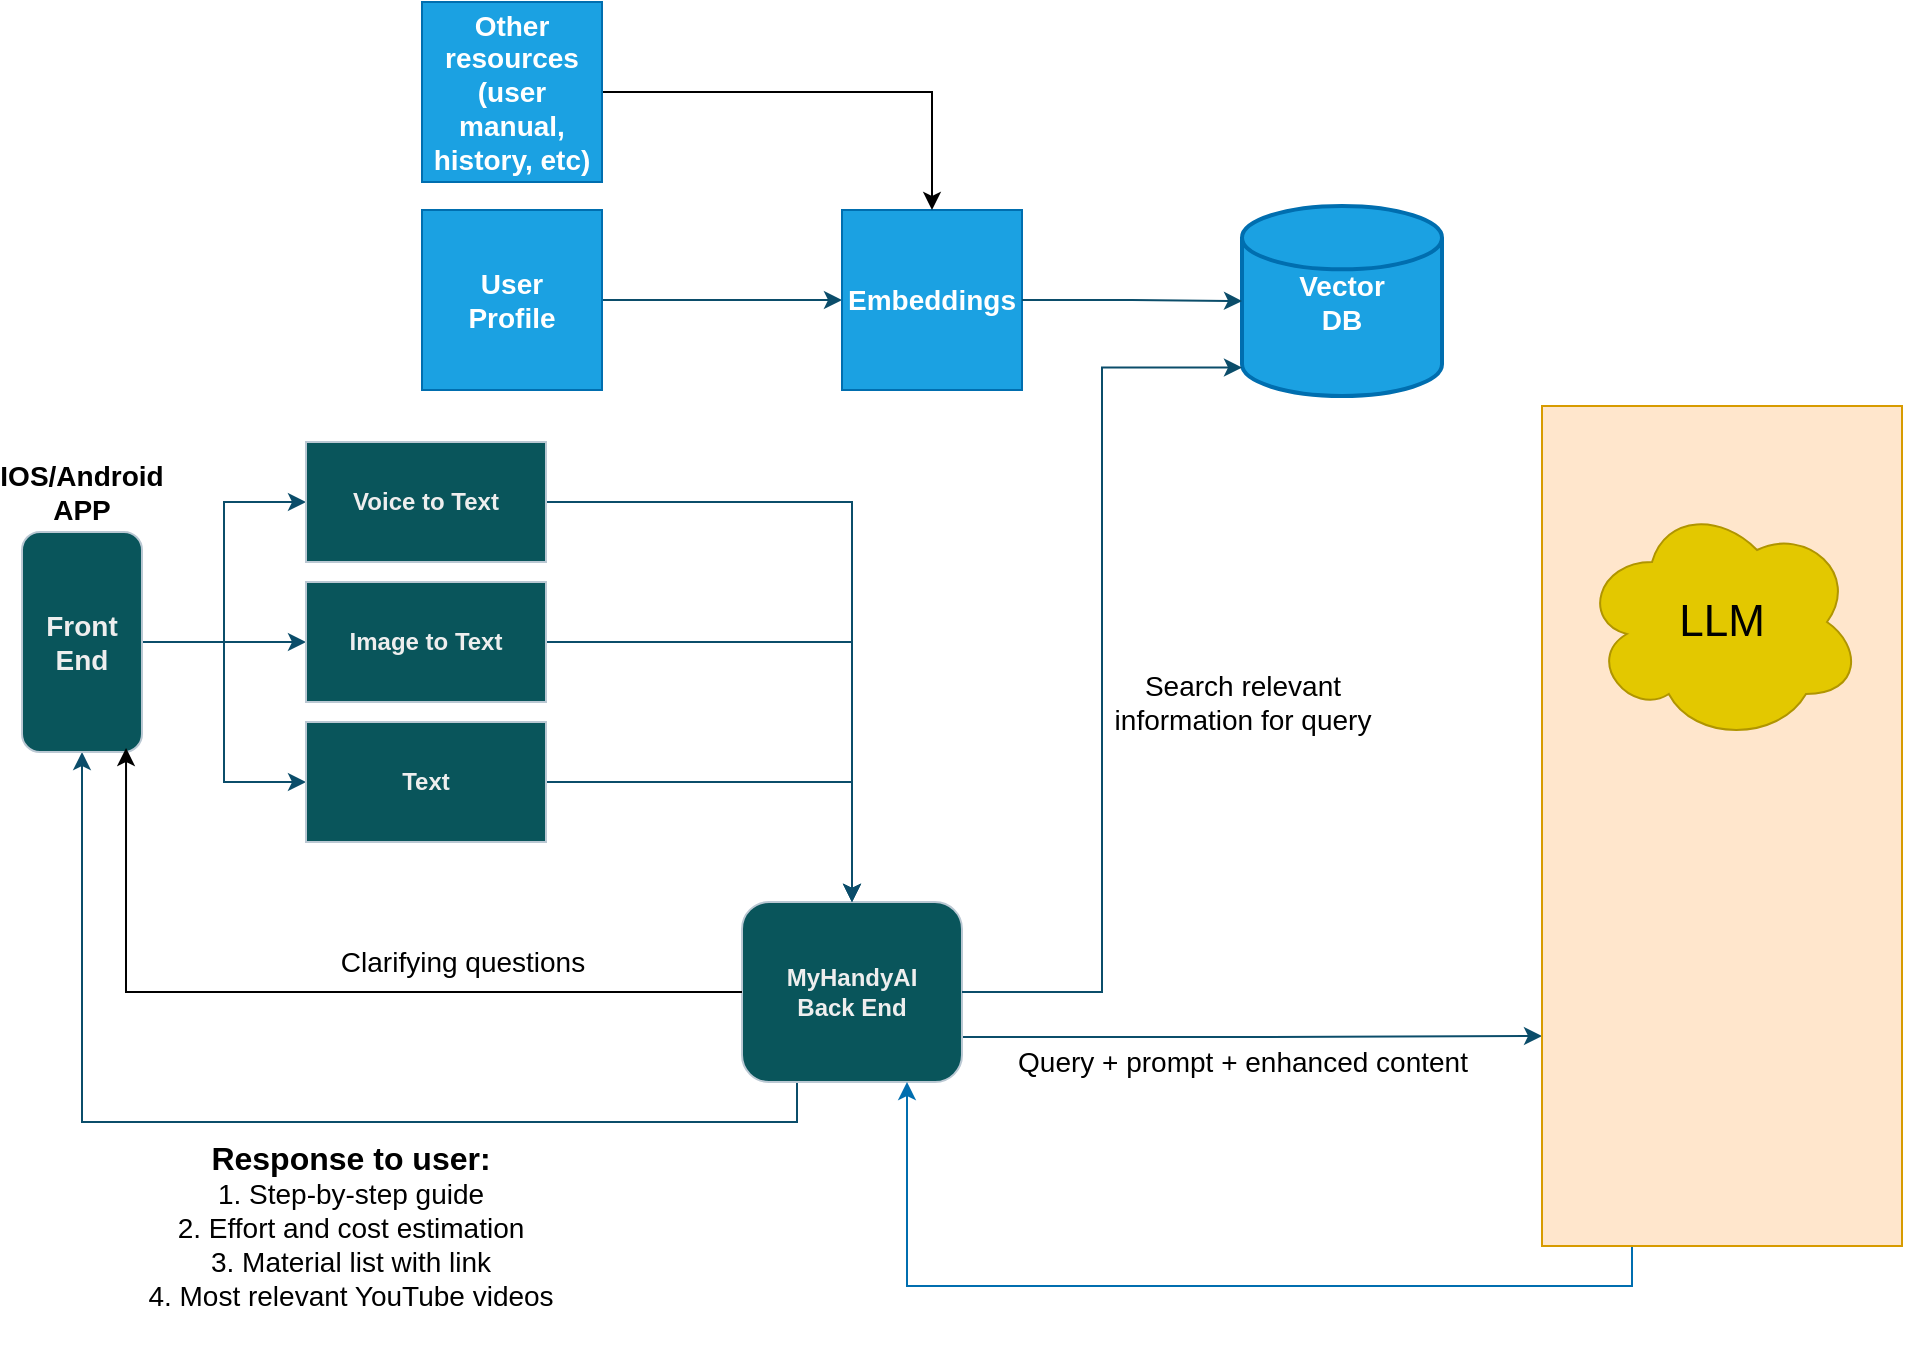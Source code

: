 <mxfile version="28.0.4">
  <diagram name="Page-1" id="7xGWwbfiB-50HM4EOYT1">
    <mxGraphModel dx="1295" dy="807" grid="1" gridSize="10" guides="1" tooltips="1" connect="1" arrows="1" fold="1" page="1" pageScale="1" pageWidth="850" pageHeight="1100" math="0" shadow="0">
      <root>
        <mxCell id="0" />
        <mxCell id="1" parent="0" />
        <mxCell id="l0vZrEmQBNvkwNr1SKJS-38" style="edgeStyle=orthogonalEdgeStyle;rounded=0;orthogonalLoop=1;jettySize=auto;html=1;exitX=1;exitY=0.75;exitDx=0;exitDy=0;entryX=0;entryY=0.75;entryDx=0;entryDy=0;strokeColor=#0B4D6A;" parent="1" source="l0vZrEmQBNvkwNr1SKJS-17" target="l0vZrEmQBNvkwNr1SKJS-35" edge="1">
          <mxGeometry relative="1" as="geometry" />
        </mxCell>
        <mxCell id="l0vZrEmQBNvkwNr1SKJS-39" style="edgeStyle=orthogonalEdgeStyle;rounded=0;orthogonalLoop=1;jettySize=auto;html=1;exitX=0.25;exitY=1;exitDx=0;exitDy=0;strokeColor=#0B4D6A;entryX=0.5;entryY=1;entryDx=0;entryDy=0;" parent="1" source="l0vZrEmQBNvkwNr1SKJS-17" target="l0vZrEmQBNvkwNr1SKJS-51" edge="1">
          <mxGeometry relative="1" as="geometry" />
        </mxCell>
        <mxCell id="l0vZrEmQBNvkwNr1SKJS-44" value="&lt;span style=&quot;color: rgb(0, 0, 0);&quot;&gt;&lt;font style=&quot;font-size: 16px;&quot;&gt;&lt;b&gt;Response to user:&lt;/b&gt;&lt;/font&gt;&lt;/span&gt;&lt;div&gt;&lt;font color=&quot;#000000&quot;&gt;&lt;span style=&quot;caret-color: rgb(0, 0, 0); font-size: 14px;&quot;&gt;1. Step-by-step guide&lt;/span&gt;&lt;/font&gt;&lt;/div&gt;&lt;div&gt;&lt;font color=&quot;#000000&quot;&gt;&lt;span style=&quot;caret-color: rgb(0, 0, 0); font-size: 14px;&quot;&gt;2. Effort and cost estimation&lt;/span&gt;&lt;/font&gt;&lt;/div&gt;&lt;div&gt;&lt;font color=&quot;#000000&quot;&gt;&lt;span style=&quot;caret-color: rgb(0, 0, 0); font-size: 14px;&quot;&gt;3. Material list with link&lt;/span&gt;&lt;/font&gt;&lt;/div&gt;&lt;div&gt;&lt;font color=&quot;#000000&quot;&gt;&lt;span style=&quot;caret-color: rgb(0, 0, 0); font-size: 14px;&quot;&gt;4. Most relevant YouTube videos&lt;/span&gt;&lt;/font&gt;&lt;/div&gt;&lt;div&gt;&lt;font color=&quot;#000000&quot;&gt;&lt;span style=&quot;caret-color: rgb(0, 0, 0); font-size: 14px;&quot;&gt;&lt;br&gt;&lt;/span&gt;&lt;/font&gt;&lt;/div&gt;" style="edgeLabel;html=1;align=center;verticalAlign=middle;resizable=0;points=[];strokeColor=#BAC8D3;fontColor=#EEEEEE;fillColor=#09555B;" parent="l0vZrEmQBNvkwNr1SKJS-39" vertex="1" connectable="0">
          <mxGeometry x="-0.035" y="-3" relative="1" as="geometry">
            <mxPoint x="28" y="63" as="offset" />
          </mxGeometry>
        </mxCell>
        <mxCell id="l0vZrEmQBNvkwNr1SKJS-17" value="MyHandyAI&lt;div&gt;Back End&lt;/div&gt;" style="rounded=1;whiteSpace=wrap;html=1;strokeColor=#BAC8D3;fontColor=#EEEEEE;fillColor=#09555B;fontStyle=1" parent="1" vertex="1">
          <mxGeometry x="410" y="660" width="110" height="90" as="geometry" />
        </mxCell>
        <mxCell id="l0vZrEmQBNvkwNr1SKJS-40" style="edgeStyle=orthogonalEdgeStyle;rounded=0;orthogonalLoop=1;jettySize=auto;html=1;exitX=1;exitY=0.5;exitDx=0;exitDy=0;entryX=0;entryY=0.5;entryDx=0;entryDy=0;strokeColor=#0B4D6A;" parent="1" source="l0vZrEmQBNvkwNr1SKJS-51" target="l0vZrEmQBNvkwNr1SKJS-23" edge="1">
          <mxGeometry relative="1" as="geometry">
            <mxPoint x="76" y="559" as="sourcePoint" />
          </mxGeometry>
        </mxCell>
        <mxCell id="l0vZrEmQBNvkwNr1SKJS-41" style="edgeStyle=orthogonalEdgeStyle;rounded=0;orthogonalLoop=1;jettySize=auto;html=1;exitX=1;exitY=0.5;exitDx=0;exitDy=0;entryX=0;entryY=0.5;entryDx=0;entryDy=0;strokeColor=#0B4D6A;" parent="1" source="l0vZrEmQBNvkwNr1SKJS-51" target="l0vZrEmQBNvkwNr1SKJS-24" edge="1">
          <mxGeometry relative="1" as="geometry">
            <mxPoint x="76" y="559" as="sourcePoint" />
          </mxGeometry>
        </mxCell>
        <mxCell id="l0vZrEmQBNvkwNr1SKJS-43" style="edgeStyle=orthogonalEdgeStyle;rounded=0;orthogonalLoop=1;jettySize=auto;html=1;exitX=1;exitY=0.5;exitDx=0;exitDy=0;entryX=0;entryY=0.5;entryDx=0;entryDy=0;strokeColor=#0B4D6A;" parent="1" source="l0vZrEmQBNvkwNr1SKJS-51" target="l0vZrEmQBNvkwNr1SKJS-42" edge="1">
          <mxGeometry relative="1" as="geometry">
            <mxPoint x="76" y="559" as="sourcePoint" />
          </mxGeometry>
        </mxCell>
        <mxCell id="l0vZrEmQBNvkwNr1SKJS-22" value="&lt;span style=&quot;color: rgb(0, 0, 0);&quot;&gt;&lt;font style=&quot;font-size: 14px;&quot;&gt;IOS/Android APP&lt;/font&gt;&lt;/span&gt;" style="text;html=1;align=center;verticalAlign=middle;whiteSpace=wrap;rounded=0;fontColor=#EEEEEE;fontStyle=1" parent="1" vertex="1">
          <mxGeometry x="50" y="440" width="60" height="30" as="geometry" />
        </mxCell>
        <mxCell id="l0vZrEmQBNvkwNr1SKJS-45" style="edgeStyle=orthogonalEdgeStyle;rounded=0;orthogonalLoop=1;jettySize=auto;html=1;exitX=1;exitY=0.5;exitDx=0;exitDy=0;entryX=0.5;entryY=0;entryDx=0;entryDy=0;strokeColor=#0B4D6A;" parent="1" source="l0vZrEmQBNvkwNr1SKJS-23" target="l0vZrEmQBNvkwNr1SKJS-17" edge="1">
          <mxGeometry relative="1" as="geometry" />
        </mxCell>
        <mxCell id="l0vZrEmQBNvkwNr1SKJS-23" value="Voice to Text" style="rounded=0;whiteSpace=wrap;html=1;strokeColor=#BAC8D3;fontColor=#EEEEEE;fillColor=#09555B;fontStyle=1" parent="1" vertex="1">
          <mxGeometry x="192" y="430" width="120" height="60" as="geometry" />
        </mxCell>
        <mxCell id="l0vZrEmQBNvkwNr1SKJS-48" style="edgeStyle=orthogonalEdgeStyle;rounded=0;orthogonalLoop=1;jettySize=auto;html=1;exitX=1;exitY=0.5;exitDx=0;exitDy=0;strokeColor=#0B4D6A;entryX=0.5;entryY=0;entryDx=0;entryDy=0;" parent="1" source="l0vZrEmQBNvkwNr1SKJS-24" target="l0vZrEmQBNvkwNr1SKJS-17" edge="1">
          <mxGeometry relative="1" as="geometry">
            <mxPoint x="490" y="620" as="targetPoint" />
          </mxGeometry>
        </mxCell>
        <mxCell id="l0vZrEmQBNvkwNr1SKJS-24" value="Image to Text" style="rounded=0;whiteSpace=wrap;html=1;strokeColor=#BAC8D3;fontColor=#EEEEEE;fillColor=#09555B;fontStyle=1" parent="1" vertex="1">
          <mxGeometry x="192" y="500" width="120" height="60" as="geometry" />
        </mxCell>
        <mxCell id="l0vZrEmQBNvkwNr1SKJS-25" value="Vector&lt;div&gt;DB&lt;/div&gt;" style="strokeWidth=2;html=1;shape=mxgraph.flowchart.database;whiteSpace=wrap;strokeColor=#006EAF;fontColor=#ffffff;fillColor=#1ba1e2;fontSize=14;fontStyle=1" parent="1" vertex="1">
          <mxGeometry x="660" y="312" width="100" height="95" as="geometry" />
        </mxCell>
        <mxCell id="l0vZrEmQBNvkwNr1SKJS-31" style="edgeStyle=orthogonalEdgeStyle;rounded=0;orthogonalLoop=1;jettySize=auto;html=1;exitX=1;exitY=0.5;exitDx=0;exitDy=0;entryX=0;entryY=0.5;entryDx=0;entryDy=0;strokeColor=#0B4D6A;" parent="1" source="l0vZrEmQBNvkwNr1SKJS-28" target="l0vZrEmQBNvkwNr1SKJS-29" edge="1">
          <mxGeometry relative="1" as="geometry" />
        </mxCell>
        <mxCell id="l0vZrEmQBNvkwNr1SKJS-28" value="User&lt;div&gt;Profile&lt;/div&gt;" style="whiteSpace=wrap;html=1;aspect=fixed;strokeColor=#006EAF;fontColor=#ffffff;fillColor=#1ba1e2;fontStyle=1;fontSize=14;" parent="1" vertex="1">
          <mxGeometry x="250" y="314" width="90" height="90" as="geometry" />
        </mxCell>
        <mxCell id="l0vZrEmQBNvkwNr1SKJS-29" value="Embeddings" style="whiteSpace=wrap;html=1;aspect=fixed;strokeColor=#006EAF;fontColor=#ffffff;fillColor=#1ba1e2;fontStyle=1;fontSize=14;" parent="1" vertex="1">
          <mxGeometry x="460" y="314" width="90" height="90" as="geometry" />
        </mxCell>
        <mxCell id="JERmSDzcGEsHWykG3De5-2" style="edgeStyle=orthogonalEdgeStyle;rounded=0;orthogonalLoop=1;jettySize=auto;html=1;exitX=1;exitY=0.5;exitDx=0;exitDy=0;entryX=0.5;entryY=0;entryDx=0;entryDy=0;" edge="1" parent="1" source="l0vZrEmQBNvkwNr1SKJS-30" target="l0vZrEmQBNvkwNr1SKJS-29">
          <mxGeometry relative="1" as="geometry" />
        </mxCell>
        <mxCell id="l0vZrEmQBNvkwNr1SKJS-30" value="Other resources (user manual, history, etc)" style="whiteSpace=wrap;html=1;aspect=fixed;strokeColor=#006EAF;fontColor=#ffffff;fillColor=#1ba1e2;fontStyle=1;fontSize=14;" parent="1" vertex="1">
          <mxGeometry x="250" y="210" width="90" height="90" as="geometry" />
        </mxCell>
        <mxCell id="l0vZrEmQBNvkwNr1SKJS-33" style="edgeStyle=orthogonalEdgeStyle;rounded=0;orthogonalLoop=1;jettySize=auto;html=1;exitX=1;exitY=0.5;exitDx=0;exitDy=0;entryX=0;entryY=0.5;entryDx=0;entryDy=0;entryPerimeter=0;strokeColor=#0B4D6A;" parent="1" source="l0vZrEmQBNvkwNr1SKJS-29" target="l0vZrEmQBNvkwNr1SKJS-25" edge="1">
          <mxGeometry relative="1" as="geometry" />
        </mxCell>
        <mxCell id="JERmSDzcGEsHWykG3De5-1" style="edgeStyle=orthogonalEdgeStyle;rounded=0;orthogonalLoop=1;jettySize=auto;html=1;exitX=0.25;exitY=1;exitDx=0;exitDy=0;entryX=0.75;entryY=1;entryDx=0;entryDy=0;fillColor=#1ba1e2;strokeColor=#006EAF;" edge="1" parent="1" source="l0vZrEmQBNvkwNr1SKJS-35" target="l0vZrEmQBNvkwNr1SKJS-17">
          <mxGeometry relative="1" as="geometry" />
        </mxCell>
        <mxCell id="l0vZrEmQBNvkwNr1SKJS-35" value="" style="rounded=0;whiteSpace=wrap;html=1;strokeColor=#d79b00;fillColor=#ffe6cc;" parent="1" vertex="1">
          <mxGeometry x="810" y="412" width="180" height="420" as="geometry" />
        </mxCell>
        <mxCell id="l0vZrEmQBNvkwNr1SKJS-36" value="LLM" style="ellipse;shape=cloud;whiteSpace=wrap;html=1;strokeColor=#B09500;fontColor=#000000;fillColor=#e3c800;fontSize=22;" parent="1" vertex="1">
          <mxGeometry x="830" y="460" width="140" height="120" as="geometry" />
        </mxCell>
        <mxCell id="l0vZrEmQBNvkwNr1SKJS-37" style="edgeStyle=orthogonalEdgeStyle;rounded=0;orthogonalLoop=1;jettySize=auto;html=1;exitX=1;exitY=0.5;exitDx=0;exitDy=0;entryX=0;entryY=0.85;entryDx=0;entryDy=0;entryPerimeter=0;strokeColor=#0B4D6A;" parent="1" source="l0vZrEmQBNvkwNr1SKJS-17" target="l0vZrEmQBNvkwNr1SKJS-25" edge="1">
          <mxGeometry relative="1" as="geometry" />
        </mxCell>
        <mxCell id="l0vZrEmQBNvkwNr1SKJS-47" style="edgeStyle=orthogonalEdgeStyle;rounded=0;orthogonalLoop=1;jettySize=auto;html=1;exitX=1;exitY=0.5;exitDx=0;exitDy=0;entryX=0.5;entryY=0;entryDx=0;entryDy=0;strokeColor=#0B4D6A;" parent="1" source="l0vZrEmQBNvkwNr1SKJS-42" target="l0vZrEmQBNvkwNr1SKJS-17" edge="1">
          <mxGeometry relative="1" as="geometry" />
        </mxCell>
        <mxCell id="l0vZrEmQBNvkwNr1SKJS-42" value="Text" style="rounded=0;whiteSpace=wrap;html=1;strokeColor=#BAC8D3;fontColor=#EEEEEE;fillColor=#09555B;fontStyle=1" parent="1" vertex="1">
          <mxGeometry x="192" y="570" width="120" height="60" as="geometry" />
        </mxCell>
        <mxCell id="l0vZrEmQBNvkwNr1SKJS-50" value="&lt;div&gt;&lt;font color=&quot;#000000&quot;&gt;&lt;span style=&quot;caret-color: rgb(0, 0, 0); font-size: 14px;&quot;&gt;Query + prompt + enhanced content&lt;/span&gt;&lt;/font&gt;&lt;/div&gt;" style="edgeLabel;html=1;align=center;verticalAlign=middle;resizable=0;points=[];strokeColor=#BAC8D3;fontColor=#EEEEEE;fillColor=#09555B;" parent="1" vertex="1" connectable="0">
          <mxGeometry x="660" y="740" as="geometry" />
        </mxCell>
        <mxCell id="l0vZrEmQBNvkwNr1SKJS-51" value="Front End" style="rounded=1;whiteSpace=wrap;html=1;strokeColor=#BAC8D3;fontColor=#EEEEEE;fillColor=#09555B;fontStyle=1;fontSize=14;" parent="1" vertex="1">
          <mxGeometry x="50" y="475" width="60" height="110" as="geometry" />
        </mxCell>
        <mxCell id="FlKaC_C8YDo6rBjgu75z-1" value="&lt;div&gt;&lt;font color=&quot;#000000&quot;&gt;&lt;span style=&quot;caret-color: rgb(0, 0, 0); font-size: 14px;&quot;&gt;Search relevant&lt;/span&gt;&lt;/font&gt;&lt;/div&gt;&lt;div&gt;&lt;font color=&quot;#000000&quot;&gt;&lt;span style=&quot;caret-color: rgb(0, 0, 0); font-size: 14px;&quot;&gt;information for query&lt;/span&gt;&lt;/font&gt;&lt;/div&gt;" style="edgeLabel;html=1;align=center;verticalAlign=middle;resizable=0;points=[];strokeColor=#BAC8D3;fontColor=#EEEEEE;fillColor=#09555B;" parent="1" vertex="1" connectable="0">
          <mxGeometry x="660" y="560" as="geometry" />
        </mxCell>
        <mxCell id="JERmSDzcGEsHWykG3De5-3" style="edgeStyle=orthogonalEdgeStyle;rounded=0;orthogonalLoop=1;jettySize=auto;html=1;exitX=0;exitY=0.5;exitDx=0;exitDy=0;entryX=0.867;entryY=0.982;entryDx=0;entryDy=0;entryPerimeter=0;" edge="1" parent="1" source="l0vZrEmQBNvkwNr1SKJS-17" target="l0vZrEmQBNvkwNr1SKJS-51">
          <mxGeometry relative="1" as="geometry" />
        </mxCell>
        <mxCell id="JERmSDzcGEsHWykG3De5-4" value="&lt;div&gt;&lt;font color=&quot;#000000&quot;&gt;&lt;span style=&quot;caret-color: rgb(0, 0, 0); font-size: 14px;&quot;&gt;Clarifying questions&lt;/span&gt;&lt;/font&gt;&lt;/div&gt;" style="edgeLabel;html=1;align=center;verticalAlign=middle;resizable=0;points=[];strokeColor=#BAC8D3;fontColor=#EEEEEE;fillColor=#09555B;" vertex="1" connectable="0" parent="1">
          <mxGeometry x="270" y="690" as="geometry" />
        </mxCell>
      </root>
    </mxGraphModel>
  </diagram>
</mxfile>
